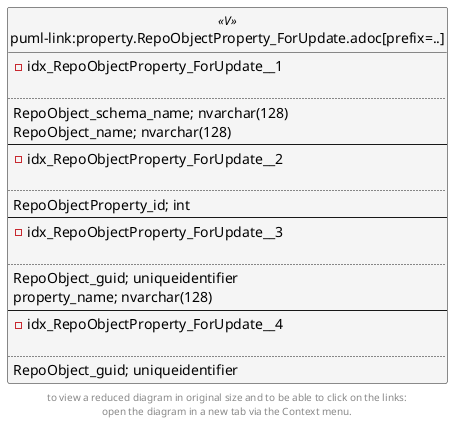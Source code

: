 @startuml
left to right direction
'top to bottom direction
hide circle
'avoide "." issues:
set namespaceSeparator none


skinparam class {
  BackgroundColor White
  BackgroundColor<<FN>> Yellow
  BackgroundColor<<FS>> Yellow
  BackgroundColor<<FT>> LightGray
  BackgroundColor<<IF>> Yellow
  BackgroundColor<<IS>> Yellow
  BackgroundColor<<P>> Aqua
  BackgroundColor<<PC>> Aqua
  BackgroundColor<<SN>> Yellow
  BackgroundColor<<SO>> SlateBlue
  BackgroundColor<<TF>> LightGray
  BackgroundColor<<TR>> Tomato
  BackgroundColor<<U>> White
  BackgroundColor<<V>> WhiteSmoke
  BackgroundColor<<X>> Aqua
}


entity "puml-link:property.RepoObjectProperty_ForUpdate.adoc[prefix=..]" as property.RepoObjectProperty_ForUpdate << V >> {
- idx_RepoObjectProperty_ForUpdate__1

..
RepoObject_schema_name; nvarchar(128)
RepoObject_name; nvarchar(128)
--
- idx_RepoObjectProperty_ForUpdate__2

..
RepoObjectProperty_id; int
--
- idx_RepoObjectProperty_ForUpdate__3

..
RepoObject_guid; uniqueidentifier
property_name; nvarchar(128)
--
- idx_RepoObjectProperty_ForUpdate__4

..
RepoObject_guid; uniqueidentifier
}


footer
to view a reduced diagram in original size and to be able to click on the links:
open the diagram in a new tab via the Context menu.
end footer

@enduml

